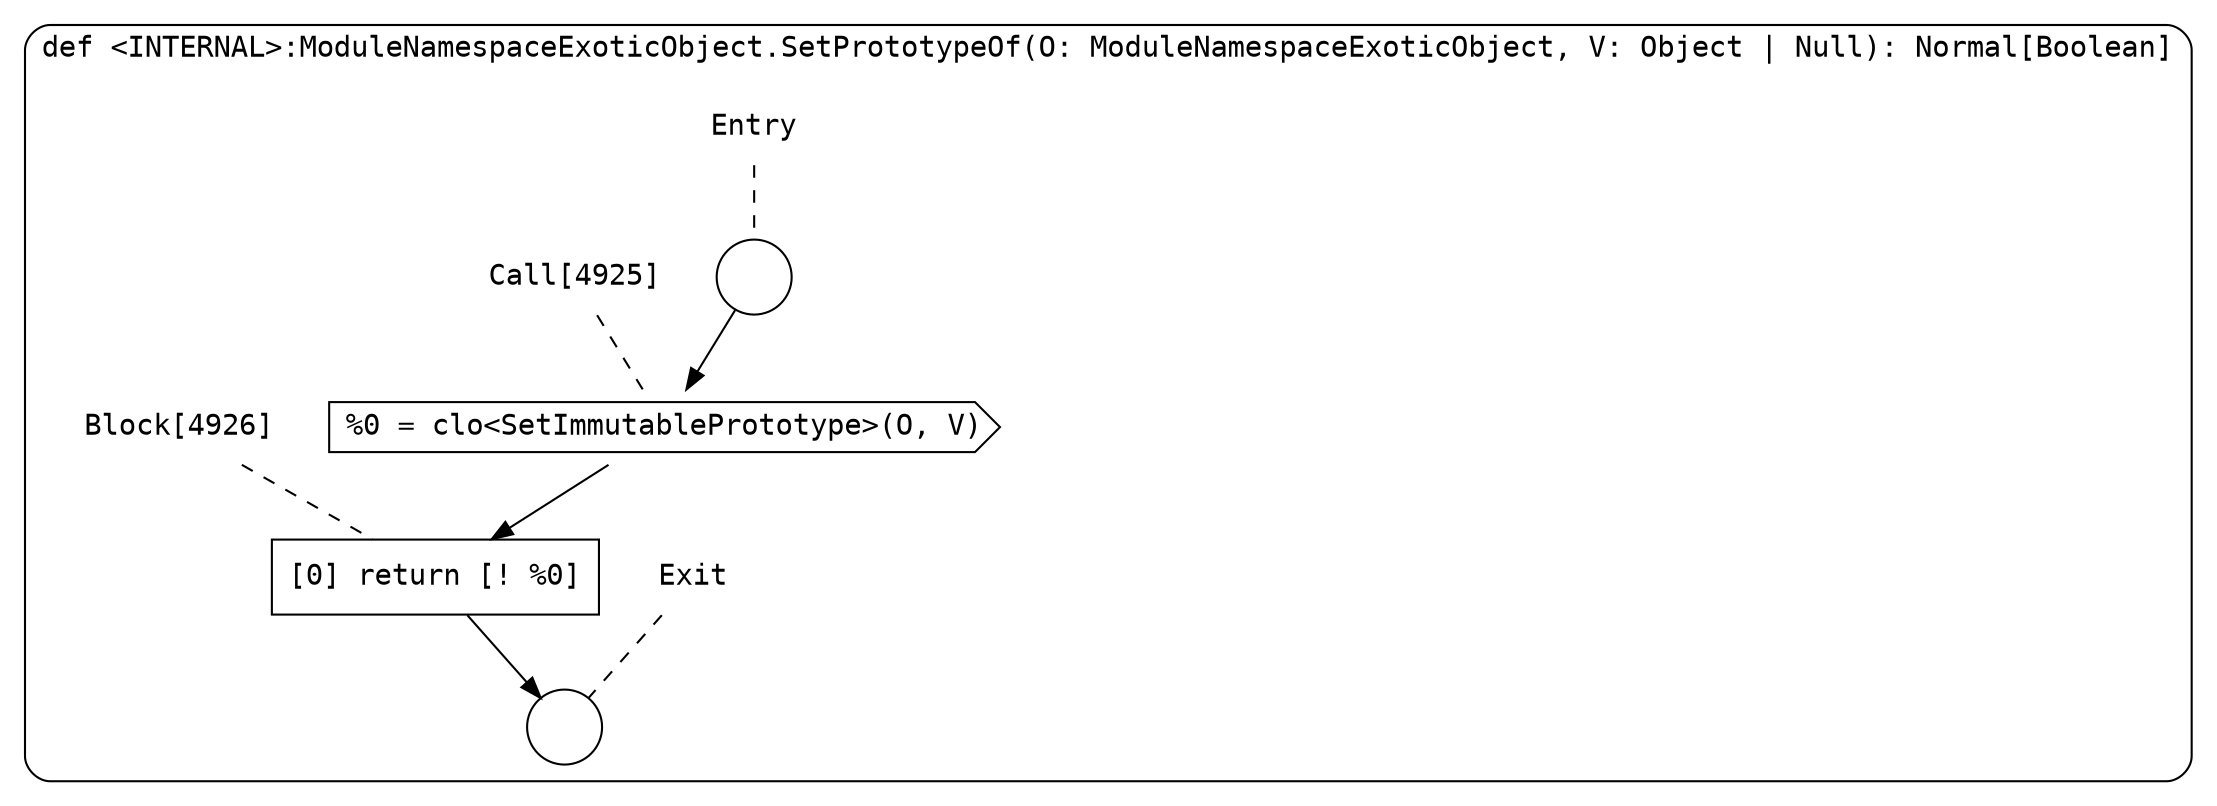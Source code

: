 digraph {
  graph [fontname = "Consolas"]
  node [fontname = "Consolas"]
  edge [fontname = "Consolas"]
  subgraph cluster1137 {
    label = "def <INTERNAL>:ModuleNamespaceExoticObject.SetPrototypeOf(O: ModuleNamespaceExoticObject, V: Object | Null): Normal[Boolean]"
    style = rounded
    cluster1137_entry_name [shape=none, label=<<font color="black">Entry</font>>]
    cluster1137_entry_name -> cluster1137_entry [arrowhead=none, color="black", style=dashed]
    cluster1137_entry [shape=circle label=" " color="black" fillcolor="white" style=filled]
    cluster1137_entry -> node4925 [color="black"]
    cluster1137_exit_name [shape=none, label=<<font color="black">Exit</font>>]
    cluster1137_exit_name -> cluster1137_exit [arrowhead=none, color="black", style=dashed]
    cluster1137_exit [shape=circle label=" " color="black" fillcolor="white" style=filled]
    node4925_name [shape=none, label=<<font color="black">Call[4925]</font>>]
    node4925_name -> node4925 [arrowhead=none, color="black", style=dashed]
    node4925 [shape=cds, label=<<font color="black">%0 = clo&lt;SetImmutablePrototype&gt;(O, V)</font>> color="black" fillcolor="white", style=filled]
    node4925 -> node4926 [color="black"]
    node4926_name [shape=none, label=<<font color="black">Block[4926]</font>>]
    node4926_name -> node4926 [arrowhead=none, color="black", style=dashed]
    node4926 [shape=box, label=<<font color="black">[0] return [! %0]<BR ALIGN="LEFT"/></font>> color="black" fillcolor="white", style=filled]
    node4926 -> cluster1137_exit [color="black"]
  }
}